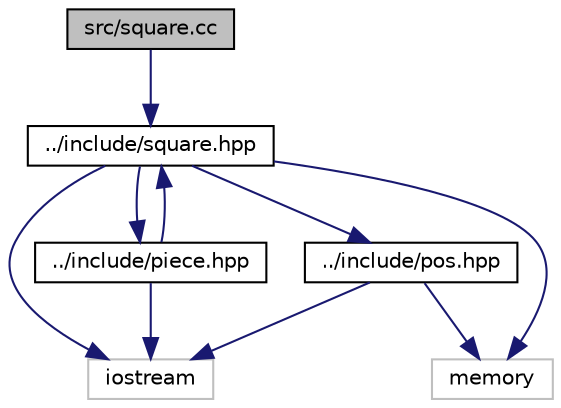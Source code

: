 digraph "src/square.cc"
{
 // LATEX_PDF_SIZE
  edge [fontname="Helvetica",fontsize="10",labelfontname="Helvetica",labelfontsize="10"];
  node [fontname="Helvetica",fontsize="10",shape=record];
  Node1 [label="src/square.cc",height=0.2,width=0.4,color="black", fillcolor="grey75", style="filled", fontcolor="black",tooltip=" "];
  Node1 -> Node2 [color="midnightblue",fontsize="10",style="solid"];
  Node2 [label="../include/square.hpp",height=0.2,width=0.4,color="black", fillcolor="white", style="filled",URL="$square_8hpp.html",tooltip=" "];
  Node2 -> Node3 [color="midnightblue",fontsize="10",style="solid"];
  Node3 [label="../include/pos.hpp",height=0.2,width=0.4,color="black", fillcolor="white", style="filled",URL="$pos_8hpp.html",tooltip=" "];
  Node3 -> Node4 [color="midnightblue",fontsize="10",style="solid"];
  Node4 [label="iostream",height=0.2,width=0.4,color="grey75", fillcolor="white", style="filled",tooltip=" "];
  Node3 -> Node5 [color="midnightblue",fontsize="10",style="solid"];
  Node5 [label="memory",height=0.2,width=0.4,color="grey75", fillcolor="white", style="filled",tooltip=" "];
  Node2 -> Node6 [color="midnightblue",fontsize="10",style="solid"];
  Node6 [label="../include/piece.hpp",height=0.2,width=0.4,color="black", fillcolor="white", style="filled",URL="$piece_8hpp.html",tooltip=" "];
  Node6 -> Node4 [color="midnightblue",fontsize="10",style="solid"];
  Node6 -> Node2 [color="midnightblue",fontsize="10",style="solid"];
  Node2 -> Node4 [color="midnightblue",fontsize="10",style="solid"];
  Node2 -> Node5 [color="midnightblue",fontsize="10",style="solid"];
}
